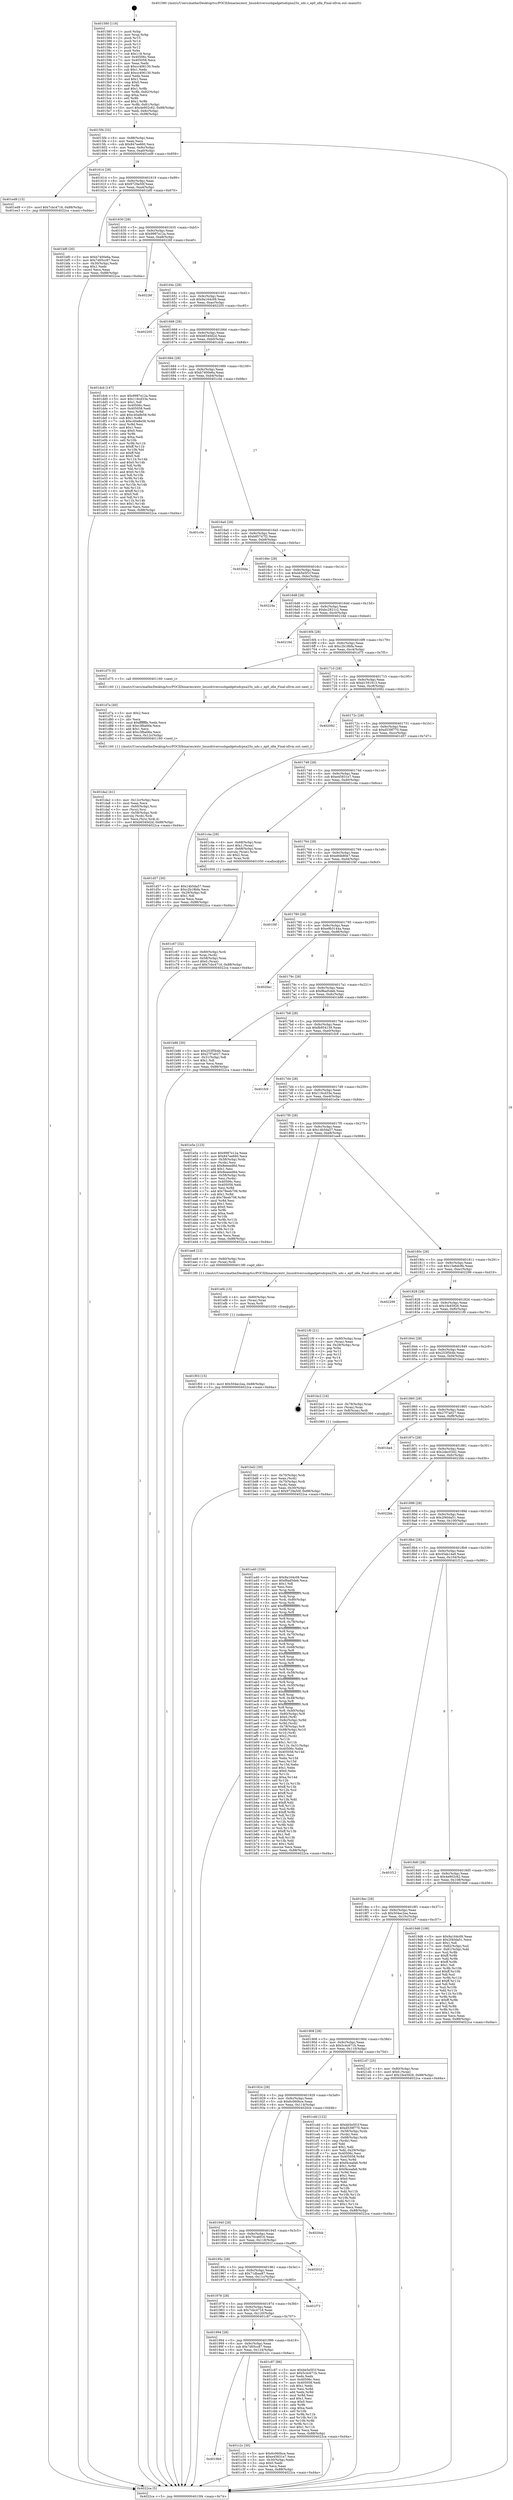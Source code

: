 digraph "0x401580" {
  label = "0x401580 (/mnt/c/Users/mathe/Desktop/tcc/POCII/binaries/extr_linuxdriversusbgadgetudcpxa25x_udc.c_ep0_idle_Final-ollvm.out::main(0))"
  labelloc = "t"
  node[shape=record]

  Entry [label="",width=0.3,height=0.3,shape=circle,fillcolor=black,style=filled]
  "0x4015f4" [label="{
     0x4015f4 [32]\l
     | [instrs]\l
     &nbsp;&nbsp;0x4015f4 \<+6\>: mov -0x88(%rbp),%eax\l
     &nbsp;&nbsp;0x4015fa \<+2\>: mov %eax,%ecx\l
     &nbsp;&nbsp;0x4015fc \<+6\>: sub $0x847ee660,%ecx\l
     &nbsp;&nbsp;0x401602 \<+6\>: mov %eax,-0x9c(%rbp)\l
     &nbsp;&nbsp;0x401608 \<+6\>: mov %ecx,-0xa0(%rbp)\l
     &nbsp;&nbsp;0x40160e \<+6\>: je 0000000000401ed9 \<main+0x959\>\l
  }"]
  "0x401ed9" [label="{
     0x401ed9 [15]\l
     | [instrs]\l
     &nbsp;&nbsp;0x401ed9 \<+10\>: movl $0x7cbc4716,-0x88(%rbp)\l
     &nbsp;&nbsp;0x401ee3 \<+5\>: jmp 00000000004022ca \<main+0xd4a\>\l
  }"]
  "0x401614" [label="{
     0x401614 [28]\l
     | [instrs]\l
     &nbsp;&nbsp;0x401614 \<+5\>: jmp 0000000000401619 \<main+0x99\>\l
     &nbsp;&nbsp;0x401619 \<+6\>: mov -0x9c(%rbp),%eax\l
     &nbsp;&nbsp;0x40161f \<+5\>: sub $0x9729a50f,%eax\l
     &nbsp;&nbsp;0x401624 \<+6\>: mov %eax,-0xa4(%rbp)\l
     &nbsp;&nbsp;0x40162a \<+6\>: je 0000000000401bf0 \<main+0x670\>\l
  }"]
  Exit [label="",width=0.3,height=0.3,shape=circle,fillcolor=black,style=filled,peripheries=2]
  "0x401bf0" [label="{
     0x401bf0 [30]\l
     | [instrs]\l
     &nbsp;&nbsp;0x401bf0 \<+5\>: mov $0xb7400e6a,%eax\l
     &nbsp;&nbsp;0x401bf5 \<+5\>: mov $0x7d05cc87,%ecx\l
     &nbsp;&nbsp;0x401bfa \<+3\>: mov -0x30(%rbp),%edx\l
     &nbsp;&nbsp;0x401bfd \<+3\>: cmp $0x1,%edx\l
     &nbsp;&nbsp;0x401c00 \<+3\>: cmovl %ecx,%eax\l
     &nbsp;&nbsp;0x401c03 \<+6\>: mov %eax,-0x88(%rbp)\l
     &nbsp;&nbsp;0x401c09 \<+5\>: jmp 00000000004022ca \<main+0xd4a\>\l
  }"]
  "0x401630" [label="{
     0x401630 [28]\l
     | [instrs]\l
     &nbsp;&nbsp;0x401630 \<+5\>: jmp 0000000000401635 \<main+0xb5\>\l
     &nbsp;&nbsp;0x401635 \<+6\>: mov -0x9c(%rbp),%eax\l
     &nbsp;&nbsp;0x40163b \<+5\>: sub $0x9987e12a,%eax\l
     &nbsp;&nbsp;0x401640 \<+6\>: mov %eax,-0xa8(%rbp)\l
     &nbsp;&nbsp;0x401646 \<+6\>: je 000000000040226f \<main+0xcef\>\l
  }"]
  "0x401f03" [label="{
     0x401f03 [15]\l
     | [instrs]\l
     &nbsp;&nbsp;0x401f03 \<+10\>: movl $0x504ec2ea,-0x88(%rbp)\l
     &nbsp;&nbsp;0x401f0d \<+5\>: jmp 00000000004022ca \<main+0xd4a\>\l
  }"]
  "0x40226f" [label="{
     0x40226f\l
  }", style=dashed]
  "0x40164c" [label="{
     0x40164c [28]\l
     | [instrs]\l
     &nbsp;&nbsp;0x40164c \<+5\>: jmp 0000000000401651 \<main+0xd1\>\l
     &nbsp;&nbsp;0x401651 \<+6\>: mov -0x9c(%rbp),%eax\l
     &nbsp;&nbsp;0x401657 \<+5\>: sub $0x9a164c09,%eax\l
     &nbsp;&nbsp;0x40165c \<+6\>: mov %eax,-0xac(%rbp)\l
     &nbsp;&nbsp;0x401662 \<+6\>: je 0000000000402205 \<main+0xc85\>\l
  }"]
  "0x401ef4" [label="{
     0x401ef4 [15]\l
     | [instrs]\l
     &nbsp;&nbsp;0x401ef4 \<+4\>: mov -0x60(%rbp),%rax\l
     &nbsp;&nbsp;0x401ef8 \<+3\>: mov (%rax),%rax\l
     &nbsp;&nbsp;0x401efb \<+3\>: mov %rax,%rdi\l
     &nbsp;&nbsp;0x401efe \<+5\>: call 0000000000401030 \<free@plt\>\l
     | [calls]\l
     &nbsp;&nbsp;0x401030 \{1\} (unknown)\l
  }"]
  "0x402205" [label="{
     0x402205\l
  }", style=dashed]
  "0x401668" [label="{
     0x401668 [28]\l
     | [instrs]\l
     &nbsp;&nbsp;0x401668 \<+5\>: jmp 000000000040166d \<main+0xed\>\l
     &nbsp;&nbsp;0x40166d \<+6\>: mov -0x9c(%rbp),%eax\l
     &nbsp;&nbsp;0x401673 \<+5\>: sub $0xb6540d2d,%eax\l
     &nbsp;&nbsp;0x401678 \<+6\>: mov %eax,-0xb0(%rbp)\l
     &nbsp;&nbsp;0x40167e \<+6\>: je 0000000000401dcb \<main+0x84b\>\l
  }"]
  "0x401da2" [label="{
     0x401da2 [41]\l
     | [instrs]\l
     &nbsp;&nbsp;0x401da2 \<+6\>: mov -0x12c(%rbp),%ecx\l
     &nbsp;&nbsp;0x401da8 \<+3\>: imul %eax,%ecx\l
     &nbsp;&nbsp;0x401dab \<+4\>: mov -0x60(%rbp),%rsi\l
     &nbsp;&nbsp;0x401daf \<+3\>: mov (%rsi),%rsi\l
     &nbsp;&nbsp;0x401db2 \<+4\>: mov -0x58(%rbp),%rdi\l
     &nbsp;&nbsp;0x401db6 \<+3\>: movslq (%rdi),%rdi\l
     &nbsp;&nbsp;0x401db9 \<+3\>: mov %ecx,(%rsi,%rdi,4)\l
     &nbsp;&nbsp;0x401dbc \<+10\>: movl $0xb6540d2d,-0x88(%rbp)\l
     &nbsp;&nbsp;0x401dc6 \<+5\>: jmp 00000000004022ca \<main+0xd4a\>\l
  }"]
  "0x401dcb" [label="{
     0x401dcb [147]\l
     | [instrs]\l
     &nbsp;&nbsp;0x401dcb \<+5\>: mov $0x9987e12a,%eax\l
     &nbsp;&nbsp;0x401dd0 \<+5\>: mov $0x116cd33e,%ecx\l
     &nbsp;&nbsp;0x401dd5 \<+2\>: mov $0x1,%dl\l
     &nbsp;&nbsp;0x401dd7 \<+7\>: mov 0x40506c,%esi\l
     &nbsp;&nbsp;0x401dde \<+7\>: mov 0x405058,%edi\l
     &nbsp;&nbsp;0x401de5 \<+3\>: mov %esi,%r8d\l
     &nbsp;&nbsp;0x401de8 \<+7\>: add $0xc40a8e58,%r8d\l
     &nbsp;&nbsp;0x401def \<+4\>: sub $0x1,%r8d\l
     &nbsp;&nbsp;0x401df3 \<+7\>: sub $0xc40a8e58,%r8d\l
     &nbsp;&nbsp;0x401dfa \<+4\>: imul %r8d,%esi\l
     &nbsp;&nbsp;0x401dfe \<+3\>: and $0x1,%esi\l
     &nbsp;&nbsp;0x401e01 \<+3\>: cmp $0x0,%esi\l
     &nbsp;&nbsp;0x401e04 \<+4\>: sete %r9b\l
     &nbsp;&nbsp;0x401e08 \<+3\>: cmp $0xa,%edi\l
     &nbsp;&nbsp;0x401e0b \<+4\>: setl %r10b\l
     &nbsp;&nbsp;0x401e0f \<+3\>: mov %r9b,%r11b\l
     &nbsp;&nbsp;0x401e12 \<+4\>: xor $0xff,%r11b\l
     &nbsp;&nbsp;0x401e16 \<+3\>: mov %r10b,%bl\l
     &nbsp;&nbsp;0x401e19 \<+3\>: xor $0xff,%bl\l
     &nbsp;&nbsp;0x401e1c \<+3\>: xor $0x0,%dl\l
     &nbsp;&nbsp;0x401e1f \<+3\>: mov %r11b,%r14b\l
     &nbsp;&nbsp;0x401e22 \<+4\>: and $0x0,%r14b\l
     &nbsp;&nbsp;0x401e26 \<+3\>: and %dl,%r9b\l
     &nbsp;&nbsp;0x401e29 \<+3\>: mov %bl,%r15b\l
     &nbsp;&nbsp;0x401e2c \<+4\>: and $0x0,%r15b\l
     &nbsp;&nbsp;0x401e30 \<+3\>: and %dl,%r10b\l
     &nbsp;&nbsp;0x401e33 \<+3\>: or %r9b,%r14b\l
     &nbsp;&nbsp;0x401e36 \<+3\>: or %r10b,%r15b\l
     &nbsp;&nbsp;0x401e39 \<+3\>: xor %r15b,%r14b\l
     &nbsp;&nbsp;0x401e3c \<+3\>: or %bl,%r11b\l
     &nbsp;&nbsp;0x401e3f \<+4\>: xor $0xff,%r11b\l
     &nbsp;&nbsp;0x401e43 \<+3\>: or $0x0,%dl\l
     &nbsp;&nbsp;0x401e46 \<+3\>: and %dl,%r11b\l
     &nbsp;&nbsp;0x401e49 \<+3\>: or %r11b,%r14b\l
     &nbsp;&nbsp;0x401e4c \<+4\>: test $0x1,%r14b\l
     &nbsp;&nbsp;0x401e50 \<+3\>: cmovne %ecx,%eax\l
     &nbsp;&nbsp;0x401e53 \<+6\>: mov %eax,-0x88(%rbp)\l
     &nbsp;&nbsp;0x401e59 \<+5\>: jmp 00000000004022ca \<main+0xd4a\>\l
  }"]
  "0x401684" [label="{
     0x401684 [28]\l
     | [instrs]\l
     &nbsp;&nbsp;0x401684 \<+5\>: jmp 0000000000401689 \<main+0x109\>\l
     &nbsp;&nbsp;0x401689 \<+6\>: mov -0x9c(%rbp),%eax\l
     &nbsp;&nbsp;0x40168f \<+5\>: sub $0xb7400e6a,%eax\l
     &nbsp;&nbsp;0x401694 \<+6\>: mov %eax,-0xb4(%rbp)\l
     &nbsp;&nbsp;0x40169a \<+6\>: je 0000000000401c0e \<main+0x68e\>\l
  }"]
  "0x401d7a" [label="{
     0x401d7a [40]\l
     | [instrs]\l
     &nbsp;&nbsp;0x401d7a \<+5\>: mov $0x2,%ecx\l
     &nbsp;&nbsp;0x401d7f \<+1\>: cltd\l
     &nbsp;&nbsp;0x401d80 \<+2\>: idiv %ecx\l
     &nbsp;&nbsp;0x401d82 \<+6\>: imul $0xfffffffe,%edx,%ecx\l
     &nbsp;&nbsp;0x401d88 \<+6\>: sub $0xc3fba06a,%ecx\l
     &nbsp;&nbsp;0x401d8e \<+3\>: add $0x1,%ecx\l
     &nbsp;&nbsp;0x401d91 \<+6\>: add $0xc3fba06a,%ecx\l
     &nbsp;&nbsp;0x401d97 \<+6\>: mov %ecx,-0x12c(%rbp)\l
     &nbsp;&nbsp;0x401d9d \<+5\>: call 0000000000401160 \<next_i\>\l
     | [calls]\l
     &nbsp;&nbsp;0x401160 \{1\} (/mnt/c/Users/mathe/Desktop/tcc/POCII/binaries/extr_linuxdriversusbgadgetudcpxa25x_udc.c_ep0_idle_Final-ollvm.out::next_i)\l
  }"]
  "0x401c0e" [label="{
     0x401c0e\l
  }", style=dashed]
  "0x4016a0" [label="{
     0x4016a0 [28]\l
     | [instrs]\l
     &nbsp;&nbsp;0x4016a0 \<+5\>: jmp 00000000004016a5 \<main+0x125\>\l
     &nbsp;&nbsp;0x4016a5 \<+6\>: mov -0x9c(%rbp),%eax\l
     &nbsp;&nbsp;0x4016ab \<+5\>: sub $0xb85747f2,%eax\l
     &nbsp;&nbsp;0x4016b0 \<+6\>: mov %eax,-0xb8(%rbp)\l
     &nbsp;&nbsp;0x4016b6 \<+6\>: je 00000000004020da \<main+0xb5a\>\l
  }"]
  "0x401c67" [label="{
     0x401c67 [32]\l
     | [instrs]\l
     &nbsp;&nbsp;0x401c67 \<+4\>: mov -0x60(%rbp),%rdi\l
     &nbsp;&nbsp;0x401c6b \<+3\>: mov %rax,(%rdi)\l
     &nbsp;&nbsp;0x401c6e \<+4\>: mov -0x58(%rbp),%rax\l
     &nbsp;&nbsp;0x401c72 \<+6\>: movl $0x0,(%rax)\l
     &nbsp;&nbsp;0x401c78 \<+10\>: movl $0x7cbc4716,-0x88(%rbp)\l
     &nbsp;&nbsp;0x401c82 \<+5\>: jmp 00000000004022ca \<main+0xd4a\>\l
  }"]
  "0x4020da" [label="{
     0x4020da\l
  }", style=dashed]
  "0x4016bc" [label="{
     0x4016bc [28]\l
     | [instrs]\l
     &nbsp;&nbsp;0x4016bc \<+5\>: jmp 00000000004016c1 \<main+0x141\>\l
     &nbsp;&nbsp;0x4016c1 \<+6\>: mov -0x9c(%rbp),%eax\l
     &nbsp;&nbsp;0x4016c7 \<+5\>: sub $0xbb5e5f1f,%eax\l
     &nbsp;&nbsp;0x4016cc \<+6\>: mov %eax,-0xbc(%rbp)\l
     &nbsp;&nbsp;0x4016d2 \<+6\>: je 000000000040224a \<main+0xcca\>\l
  }"]
  "0x4019b0" [label="{
     0x4019b0\l
  }", style=dashed]
  "0x40224a" [label="{
     0x40224a\l
  }", style=dashed]
  "0x4016d8" [label="{
     0x4016d8 [28]\l
     | [instrs]\l
     &nbsp;&nbsp;0x4016d8 \<+5\>: jmp 00000000004016dd \<main+0x15d\>\l
     &nbsp;&nbsp;0x4016dd \<+6\>: mov -0x9c(%rbp),%eax\l
     &nbsp;&nbsp;0x4016e3 \<+5\>: sub $0xbc2821c2,%eax\l
     &nbsp;&nbsp;0x4016e8 \<+6\>: mov %eax,-0xc0(%rbp)\l
     &nbsp;&nbsp;0x4016ee \<+6\>: je 000000000040216d \<main+0xbed\>\l
  }"]
  "0x401c2c" [label="{
     0x401c2c [30]\l
     | [instrs]\l
     &nbsp;&nbsp;0x401c2c \<+5\>: mov $0x6c060bce,%eax\l
     &nbsp;&nbsp;0x401c31 \<+5\>: mov $0xe45831e7,%ecx\l
     &nbsp;&nbsp;0x401c36 \<+3\>: mov -0x30(%rbp),%edx\l
     &nbsp;&nbsp;0x401c39 \<+3\>: cmp $0x0,%edx\l
     &nbsp;&nbsp;0x401c3c \<+3\>: cmove %ecx,%eax\l
     &nbsp;&nbsp;0x401c3f \<+6\>: mov %eax,-0x88(%rbp)\l
     &nbsp;&nbsp;0x401c45 \<+5\>: jmp 00000000004022ca \<main+0xd4a\>\l
  }"]
  "0x40216d" [label="{
     0x40216d\l
  }", style=dashed]
  "0x4016f4" [label="{
     0x4016f4 [28]\l
     | [instrs]\l
     &nbsp;&nbsp;0x4016f4 \<+5\>: jmp 00000000004016f9 \<main+0x179\>\l
     &nbsp;&nbsp;0x4016f9 \<+6\>: mov -0x9c(%rbp),%eax\l
     &nbsp;&nbsp;0x4016ff \<+5\>: sub $0xc2b18bfa,%eax\l
     &nbsp;&nbsp;0x401704 \<+6\>: mov %eax,-0xc4(%rbp)\l
     &nbsp;&nbsp;0x40170a \<+6\>: je 0000000000401d75 \<main+0x7f5\>\l
  }"]
  "0x401994" [label="{
     0x401994 [28]\l
     | [instrs]\l
     &nbsp;&nbsp;0x401994 \<+5\>: jmp 0000000000401999 \<main+0x419\>\l
     &nbsp;&nbsp;0x401999 \<+6\>: mov -0x9c(%rbp),%eax\l
     &nbsp;&nbsp;0x40199f \<+5\>: sub $0x7d05cc87,%eax\l
     &nbsp;&nbsp;0x4019a4 \<+6\>: mov %eax,-0x124(%rbp)\l
     &nbsp;&nbsp;0x4019aa \<+6\>: je 0000000000401c2c \<main+0x6ac\>\l
  }"]
  "0x401d75" [label="{
     0x401d75 [5]\l
     | [instrs]\l
     &nbsp;&nbsp;0x401d75 \<+5\>: call 0000000000401160 \<next_i\>\l
     | [calls]\l
     &nbsp;&nbsp;0x401160 \{1\} (/mnt/c/Users/mathe/Desktop/tcc/POCII/binaries/extr_linuxdriversusbgadgetudcpxa25x_udc.c_ep0_idle_Final-ollvm.out::next_i)\l
  }"]
  "0x401710" [label="{
     0x401710 [28]\l
     | [instrs]\l
     &nbsp;&nbsp;0x401710 \<+5\>: jmp 0000000000401715 \<main+0x195\>\l
     &nbsp;&nbsp;0x401715 \<+6\>: mov -0x9c(%rbp),%eax\l
     &nbsp;&nbsp;0x40171b \<+5\>: sub $0xd1591913,%eax\l
     &nbsp;&nbsp;0x401720 \<+6\>: mov %eax,-0xc8(%rbp)\l
     &nbsp;&nbsp;0x401726 \<+6\>: je 0000000000402092 \<main+0xb12\>\l
  }"]
  "0x401c87" [label="{
     0x401c87 [86]\l
     | [instrs]\l
     &nbsp;&nbsp;0x401c87 \<+5\>: mov $0xbb5e5f1f,%eax\l
     &nbsp;&nbsp;0x401c8c \<+5\>: mov $0x5c4c671b,%ecx\l
     &nbsp;&nbsp;0x401c91 \<+2\>: xor %edx,%edx\l
     &nbsp;&nbsp;0x401c93 \<+7\>: mov 0x40506c,%esi\l
     &nbsp;&nbsp;0x401c9a \<+7\>: mov 0x405058,%edi\l
     &nbsp;&nbsp;0x401ca1 \<+3\>: sub $0x1,%edx\l
     &nbsp;&nbsp;0x401ca4 \<+3\>: mov %esi,%r8d\l
     &nbsp;&nbsp;0x401ca7 \<+3\>: add %edx,%r8d\l
     &nbsp;&nbsp;0x401caa \<+4\>: imul %r8d,%esi\l
     &nbsp;&nbsp;0x401cae \<+3\>: and $0x1,%esi\l
     &nbsp;&nbsp;0x401cb1 \<+3\>: cmp $0x0,%esi\l
     &nbsp;&nbsp;0x401cb4 \<+4\>: sete %r9b\l
     &nbsp;&nbsp;0x401cb8 \<+3\>: cmp $0xa,%edi\l
     &nbsp;&nbsp;0x401cbb \<+4\>: setl %r10b\l
     &nbsp;&nbsp;0x401cbf \<+3\>: mov %r9b,%r11b\l
     &nbsp;&nbsp;0x401cc2 \<+3\>: and %r10b,%r11b\l
     &nbsp;&nbsp;0x401cc5 \<+3\>: xor %r10b,%r9b\l
     &nbsp;&nbsp;0x401cc8 \<+3\>: or %r9b,%r11b\l
     &nbsp;&nbsp;0x401ccb \<+4\>: test $0x1,%r11b\l
     &nbsp;&nbsp;0x401ccf \<+3\>: cmovne %ecx,%eax\l
     &nbsp;&nbsp;0x401cd2 \<+6\>: mov %eax,-0x88(%rbp)\l
     &nbsp;&nbsp;0x401cd8 \<+5\>: jmp 00000000004022ca \<main+0xd4a\>\l
  }"]
  "0x402092" [label="{
     0x402092\l
  }", style=dashed]
  "0x40172c" [label="{
     0x40172c [28]\l
     | [instrs]\l
     &nbsp;&nbsp;0x40172c \<+5\>: jmp 0000000000401731 \<main+0x1b1\>\l
     &nbsp;&nbsp;0x401731 \<+6\>: mov -0x9c(%rbp),%eax\l
     &nbsp;&nbsp;0x401737 \<+5\>: sub $0xd539f770,%eax\l
     &nbsp;&nbsp;0x40173c \<+6\>: mov %eax,-0xcc(%rbp)\l
     &nbsp;&nbsp;0x401742 \<+6\>: je 0000000000401d57 \<main+0x7d7\>\l
  }"]
  "0x401978" [label="{
     0x401978 [28]\l
     | [instrs]\l
     &nbsp;&nbsp;0x401978 \<+5\>: jmp 000000000040197d \<main+0x3fd\>\l
     &nbsp;&nbsp;0x40197d \<+6\>: mov -0x9c(%rbp),%eax\l
     &nbsp;&nbsp;0x401983 \<+5\>: sub $0x7cbc4716,%eax\l
     &nbsp;&nbsp;0x401988 \<+6\>: mov %eax,-0x120(%rbp)\l
     &nbsp;&nbsp;0x40198e \<+6\>: je 0000000000401c87 \<main+0x707\>\l
  }"]
  "0x401d57" [label="{
     0x401d57 [30]\l
     | [instrs]\l
     &nbsp;&nbsp;0x401d57 \<+5\>: mov $0x14b5da57,%eax\l
     &nbsp;&nbsp;0x401d5c \<+5\>: mov $0xc2b18bfa,%ecx\l
     &nbsp;&nbsp;0x401d61 \<+3\>: mov -0x29(%rbp),%dl\l
     &nbsp;&nbsp;0x401d64 \<+3\>: test $0x1,%dl\l
     &nbsp;&nbsp;0x401d67 \<+3\>: cmovne %ecx,%eax\l
     &nbsp;&nbsp;0x401d6a \<+6\>: mov %eax,-0x88(%rbp)\l
     &nbsp;&nbsp;0x401d70 \<+5\>: jmp 00000000004022ca \<main+0xd4a\>\l
  }"]
  "0x401748" [label="{
     0x401748 [28]\l
     | [instrs]\l
     &nbsp;&nbsp;0x401748 \<+5\>: jmp 000000000040174d \<main+0x1cd\>\l
     &nbsp;&nbsp;0x40174d \<+6\>: mov -0x9c(%rbp),%eax\l
     &nbsp;&nbsp;0x401753 \<+5\>: sub $0xe45831e7,%eax\l
     &nbsp;&nbsp;0x401758 \<+6\>: mov %eax,-0xd0(%rbp)\l
     &nbsp;&nbsp;0x40175e \<+6\>: je 0000000000401c4a \<main+0x6ca\>\l
  }"]
  "0x401f73" [label="{
     0x401f73\l
  }", style=dashed]
  "0x401c4a" [label="{
     0x401c4a [29]\l
     | [instrs]\l
     &nbsp;&nbsp;0x401c4a \<+4\>: mov -0x68(%rbp),%rax\l
     &nbsp;&nbsp;0x401c4e \<+6\>: movl $0x1,(%rax)\l
     &nbsp;&nbsp;0x401c54 \<+4\>: mov -0x68(%rbp),%rax\l
     &nbsp;&nbsp;0x401c58 \<+3\>: movslq (%rax),%rax\l
     &nbsp;&nbsp;0x401c5b \<+4\>: shl $0x2,%rax\l
     &nbsp;&nbsp;0x401c5f \<+3\>: mov %rax,%rdi\l
     &nbsp;&nbsp;0x401c62 \<+5\>: call 0000000000401050 \<malloc@plt\>\l
     | [calls]\l
     &nbsp;&nbsp;0x401050 \{1\} (unknown)\l
  }"]
  "0x401764" [label="{
     0x401764 [28]\l
     | [instrs]\l
     &nbsp;&nbsp;0x401764 \<+5\>: jmp 0000000000401769 \<main+0x1e9\>\l
     &nbsp;&nbsp;0x401769 \<+6\>: mov -0x9c(%rbp),%eax\l
     &nbsp;&nbsp;0x40176f \<+5\>: sub $0xe84b80e7,%eax\l
     &nbsp;&nbsp;0x401774 \<+6\>: mov %eax,-0xd4(%rbp)\l
     &nbsp;&nbsp;0x40177a \<+6\>: je 0000000000401f4f \<main+0x9cf\>\l
  }"]
  "0x40195c" [label="{
     0x40195c [28]\l
     | [instrs]\l
     &nbsp;&nbsp;0x40195c \<+5\>: jmp 0000000000401961 \<main+0x3e1\>\l
     &nbsp;&nbsp;0x401961 \<+6\>: mov -0x9c(%rbp),%eax\l
     &nbsp;&nbsp;0x401967 \<+5\>: sub $0x71dbaa87,%eax\l
     &nbsp;&nbsp;0x40196c \<+6\>: mov %eax,-0x11c(%rbp)\l
     &nbsp;&nbsp;0x401972 \<+6\>: je 0000000000401f73 \<main+0x9f3\>\l
  }"]
  "0x401f4f" [label="{
     0x401f4f\l
  }", style=dashed]
  "0x401780" [label="{
     0x401780 [28]\l
     | [instrs]\l
     &nbsp;&nbsp;0x401780 \<+5\>: jmp 0000000000401785 \<main+0x205\>\l
     &nbsp;&nbsp;0x401785 \<+6\>: mov -0x9c(%rbp),%eax\l
     &nbsp;&nbsp;0x40178b \<+5\>: sub $0xe9b3144a,%eax\l
     &nbsp;&nbsp;0x401790 \<+6\>: mov %eax,-0xd8(%rbp)\l
     &nbsp;&nbsp;0x401796 \<+6\>: je 00000000004020a1 \<main+0xb21\>\l
  }"]
  "0x40201f" [label="{
     0x40201f\l
  }", style=dashed]
  "0x4020a1" [label="{
     0x4020a1\l
  }", style=dashed]
  "0x40179c" [label="{
     0x40179c [28]\l
     | [instrs]\l
     &nbsp;&nbsp;0x40179c \<+5\>: jmp 00000000004017a1 \<main+0x221\>\l
     &nbsp;&nbsp;0x4017a1 \<+6\>: mov -0x9c(%rbp),%eax\l
     &nbsp;&nbsp;0x4017a7 \<+5\>: sub $0xf8ad5deb,%eax\l
     &nbsp;&nbsp;0x4017ac \<+6\>: mov %eax,-0xdc(%rbp)\l
     &nbsp;&nbsp;0x4017b2 \<+6\>: je 0000000000401b86 \<main+0x606\>\l
  }"]
  "0x401940" [label="{
     0x401940 [28]\l
     | [instrs]\l
     &nbsp;&nbsp;0x401940 \<+5\>: jmp 0000000000401945 \<main+0x3c5\>\l
     &nbsp;&nbsp;0x401945 \<+6\>: mov -0x9c(%rbp),%eax\l
     &nbsp;&nbsp;0x40194b \<+5\>: sub $0x70ca6f16,%eax\l
     &nbsp;&nbsp;0x401950 \<+6\>: mov %eax,-0x118(%rbp)\l
     &nbsp;&nbsp;0x401956 \<+6\>: je 000000000040201f \<main+0xa9f\>\l
  }"]
  "0x401b86" [label="{
     0x401b86 [30]\l
     | [instrs]\l
     &nbsp;&nbsp;0x401b86 \<+5\>: mov $0x253f5b4b,%eax\l
     &nbsp;&nbsp;0x401b8b \<+5\>: mov $0x27f7a027,%ecx\l
     &nbsp;&nbsp;0x401b90 \<+3\>: mov -0x31(%rbp),%dl\l
     &nbsp;&nbsp;0x401b93 \<+3\>: test $0x1,%dl\l
     &nbsp;&nbsp;0x401b96 \<+3\>: cmovne %ecx,%eax\l
     &nbsp;&nbsp;0x401b99 \<+6\>: mov %eax,-0x88(%rbp)\l
     &nbsp;&nbsp;0x401b9f \<+5\>: jmp 00000000004022ca \<main+0xd4a\>\l
  }"]
  "0x4017b8" [label="{
     0x4017b8 [28]\l
     | [instrs]\l
     &nbsp;&nbsp;0x4017b8 \<+5\>: jmp 00000000004017bd \<main+0x23d\>\l
     &nbsp;&nbsp;0x4017bd \<+6\>: mov -0x9c(%rbp),%eax\l
     &nbsp;&nbsp;0x4017c3 \<+5\>: sub $0xfb954139,%eax\l
     &nbsp;&nbsp;0x4017c8 \<+6\>: mov %eax,-0xe0(%rbp)\l
     &nbsp;&nbsp;0x4017ce \<+6\>: je 0000000000401fc9 \<main+0xa49\>\l
  }"]
  "0x4020cb" [label="{
     0x4020cb\l
  }", style=dashed]
  "0x401fc9" [label="{
     0x401fc9\l
  }", style=dashed]
  "0x4017d4" [label="{
     0x4017d4 [28]\l
     | [instrs]\l
     &nbsp;&nbsp;0x4017d4 \<+5\>: jmp 00000000004017d9 \<main+0x259\>\l
     &nbsp;&nbsp;0x4017d9 \<+6\>: mov -0x9c(%rbp),%eax\l
     &nbsp;&nbsp;0x4017df \<+5\>: sub $0x116cd33e,%eax\l
     &nbsp;&nbsp;0x4017e4 \<+6\>: mov %eax,-0xe4(%rbp)\l
     &nbsp;&nbsp;0x4017ea \<+6\>: je 0000000000401e5e \<main+0x8de\>\l
  }"]
  "0x401924" [label="{
     0x401924 [28]\l
     | [instrs]\l
     &nbsp;&nbsp;0x401924 \<+5\>: jmp 0000000000401929 \<main+0x3a9\>\l
     &nbsp;&nbsp;0x401929 \<+6\>: mov -0x9c(%rbp),%eax\l
     &nbsp;&nbsp;0x40192f \<+5\>: sub $0x6c060bce,%eax\l
     &nbsp;&nbsp;0x401934 \<+6\>: mov %eax,-0x114(%rbp)\l
     &nbsp;&nbsp;0x40193a \<+6\>: je 00000000004020cb \<main+0xb4b\>\l
  }"]
  "0x401e5e" [label="{
     0x401e5e [123]\l
     | [instrs]\l
     &nbsp;&nbsp;0x401e5e \<+5\>: mov $0x9987e12a,%eax\l
     &nbsp;&nbsp;0x401e63 \<+5\>: mov $0x847ee660,%ecx\l
     &nbsp;&nbsp;0x401e68 \<+4\>: mov -0x58(%rbp),%rdx\l
     &nbsp;&nbsp;0x401e6c \<+2\>: mov (%rdx),%esi\l
     &nbsp;&nbsp;0x401e6e \<+6\>: sub $0x8eeeed6d,%esi\l
     &nbsp;&nbsp;0x401e74 \<+3\>: add $0x1,%esi\l
     &nbsp;&nbsp;0x401e77 \<+6\>: add $0x8eeeed6d,%esi\l
     &nbsp;&nbsp;0x401e7d \<+4\>: mov -0x58(%rbp),%rdx\l
     &nbsp;&nbsp;0x401e81 \<+2\>: mov %esi,(%rdx)\l
     &nbsp;&nbsp;0x401e83 \<+7\>: mov 0x40506c,%esi\l
     &nbsp;&nbsp;0x401e8a \<+7\>: mov 0x405058,%edi\l
     &nbsp;&nbsp;0x401e91 \<+3\>: mov %esi,%r8d\l
     &nbsp;&nbsp;0x401e94 \<+7\>: add $0x78eeb706,%r8d\l
     &nbsp;&nbsp;0x401e9b \<+4\>: sub $0x1,%r8d\l
     &nbsp;&nbsp;0x401e9f \<+7\>: sub $0x78eeb706,%r8d\l
     &nbsp;&nbsp;0x401ea6 \<+4\>: imul %r8d,%esi\l
     &nbsp;&nbsp;0x401eaa \<+3\>: and $0x1,%esi\l
     &nbsp;&nbsp;0x401ead \<+3\>: cmp $0x0,%esi\l
     &nbsp;&nbsp;0x401eb0 \<+4\>: sete %r9b\l
     &nbsp;&nbsp;0x401eb4 \<+3\>: cmp $0xa,%edi\l
     &nbsp;&nbsp;0x401eb7 \<+4\>: setl %r10b\l
     &nbsp;&nbsp;0x401ebb \<+3\>: mov %r9b,%r11b\l
     &nbsp;&nbsp;0x401ebe \<+3\>: and %r10b,%r11b\l
     &nbsp;&nbsp;0x401ec1 \<+3\>: xor %r10b,%r9b\l
     &nbsp;&nbsp;0x401ec4 \<+3\>: or %r9b,%r11b\l
     &nbsp;&nbsp;0x401ec7 \<+4\>: test $0x1,%r11b\l
     &nbsp;&nbsp;0x401ecb \<+3\>: cmovne %ecx,%eax\l
     &nbsp;&nbsp;0x401ece \<+6\>: mov %eax,-0x88(%rbp)\l
     &nbsp;&nbsp;0x401ed4 \<+5\>: jmp 00000000004022ca \<main+0xd4a\>\l
  }"]
  "0x4017f0" [label="{
     0x4017f0 [28]\l
     | [instrs]\l
     &nbsp;&nbsp;0x4017f0 \<+5\>: jmp 00000000004017f5 \<main+0x275\>\l
     &nbsp;&nbsp;0x4017f5 \<+6\>: mov -0x9c(%rbp),%eax\l
     &nbsp;&nbsp;0x4017fb \<+5\>: sub $0x14b5da57,%eax\l
     &nbsp;&nbsp;0x401800 \<+6\>: mov %eax,-0xe8(%rbp)\l
     &nbsp;&nbsp;0x401806 \<+6\>: je 0000000000401ee8 \<main+0x968\>\l
  }"]
  "0x401cdd" [label="{
     0x401cdd [122]\l
     | [instrs]\l
     &nbsp;&nbsp;0x401cdd \<+5\>: mov $0xbb5e5f1f,%eax\l
     &nbsp;&nbsp;0x401ce2 \<+5\>: mov $0xd539f770,%ecx\l
     &nbsp;&nbsp;0x401ce7 \<+4\>: mov -0x58(%rbp),%rdx\l
     &nbsp;&nbsp;0x401ceb \<+2\>: mov (%rdx),%esi\l
     &nbsp;&nbsp;0x401ced \<+4\>: mov -0x68(%rbp),%rdx\l
     &nbsp;&nbsp;0x401cf1 \<+2\>: cmp (%rdx),%esi\l
     &nbsp;&nbsp;0x401cf3 \<+4\>: setl %dil\l
     &nbsp;&nbsp;0x401cf7 \<+4\>: and $0x1,%dil\l
     &nbsp;&nbsp;0x401cfb \<+4\>: mov %dil,-0x29(%rbp)\l
     &nbsp;&nbsp;0x401cff \<+7\>: mov 0x40506c,%esi\l
     &nbsp;&nbsp;0x401d06 \<+8\>: mov 0x405058,%r8d\l
     &nbsp;&nbsp;0x401d0e \<+3\>: mov %esi,%r9d\l
     &nbsp;&nbsp;0x401d11 \<+7\>: add $0xf4ceafa6,%r9d\l
     &nbsp;&nbsp;0x401d18 \<+4\>: sub $0x1,%r9d\l
     &nbsp;&nbsp;0x401d1c \<+7\>: sub $0xf4ceafa6,%r9d\l
     &nbsp;&nbsp;0x401d23 \<+4\>: imul %r9d,%esi\l
     &nbsp;&nbsp;0x401d27 \<+3\>: and $0x1,%esi\l
     &nbsp;&nbsp;0x401d2a \<+3\>: cmp $0x0,%esi\l
     &nbsp;&nbsp;0x401d2d \<+4\>: sete %dil\l
     &nbsp;&nbsp;0x401d31 \<+4\>: cmp $0xa,%r8d\l
     &nbsp;&nbsp;0x401d35 \<+4\>: setl %r10b\l
     &nbsp;&nbsp;0x401d39 \<+3\>: mov %dil,%r11b\l
     &nbsp;&nbsp;0x401d3c \<+3\>: and %r10b,%r11b\l
     &nbsp;&nbsp;0x401d3f \<+3\>: xor %r10b,%dil\l
     &nbsp;&nbsp;0x401d42 \<+3\>: or %dil,%r11b\l
     &nbsp;&nbsp;0x401d45 \<+4\>: test $0x1,%r11b\l
     &nbsp;&nbsp;0x401d49 \<+3\>: cmovne %ecx,%eax\l
     &nbsp;&nbsp;0x401d4c \<+6\>: mov %eax,-0x88(%rbp)\l
     &nbsp;&nbsp;0x401d52 \<+5\>: jmp 00000000004022ca \<main+0xd4a\>\l
  }"]
  "0x401ee8" [label="{
     0x401ee8 [12]\l
     | [instrs]\l
     &nbsp;&nbsp;0x401ee8 \<+4\>: mov -0x60(%rbp),%rax\l
     &nbsp;&nbsp;0x401eec \<+3\>: mov (%rax),%rdi\l
     &nbsp;&nbsp;0x401eef \<+5\>: call 00000000004013f0 \<ep0_idle\>\l
     | [calls]\l
     &nbsp;&nbsp;0x4013f0 \{1\} (/mnt/c/Users/mathe/Desktop/tcc/POCII/binaries/extr_linuxdriversusbgadgetudcpxa25x_udc.c_ep0_idle_Final-ollvm.out::ep0_idle)\l
  }"]
  "0x40180c" [label="{
     0x40180c [28]\l
     | [instrs]\l
     &nbsp;&nbsp;0x40180c \<+5\>: jmp 0000000000401811 \<main+0x291\>\l
     &nbsp;&nbsp;0x401811 \<+6\>: mov -0x9c(%rbp),%eax\l
     &nbsp;&nbsp;0x401817 \<+5\>: sub $0x15e6dc8b,%eax\l
     &nbsp;&nbsp;0x40181c \<+6\>: mov %eax,-0xec(%rbp)\l
     &nbsp;&nbsp;0x401822 \<+6\>: je 0000000000402299 \<main+0xd19\>\l
  }"]
  "0x401908" [label="{
     0x401908 [28]\l
     | [instrs]\l
     &nbsp;&nbsp;0x401908 \<+5\>: jmp 000000000040190d \<main+0x38d\>\l
     &nbsp;&nbsp;0x40190d \<+6\>: mov -0x9c(%rbp),%eax\l
     &nbsp;&nbsp;0x401913 \<+5\>: sub $0x5c4c671b,%eax\l
     &nbsp;&nbsp;0x401918 \<+6\>: mov %eax,-0x110(%rbp)\l
     &nbsp;&nbsp;0x40191e \<+6\>: je 0000000000401cdd \<main+0x75d\>\l
  }"]
  "0x402299" [label="{
     0x402299\l
  }", style=dashed]
  "0x401828" [label="{
     0x401828 [28]\l
     | [instrs]\l
     &nbsp;&nbsp;0x401828 \<+5\>: jmp 000000000040182d \<main+0x2ad\>\l
     &nbsp;&nbsp;0x40182d \<+6\>: mov -0x9c(%rbp),%eax\l
     &nbsp;&nbsp;0x401833 \<+5\>: sub $0x1fe45926,%eax\l
     &nbsp;&nbsp;0x401838 \<+6\>: mov %eax,-0xf0(%rbp)\l
     &nbsp;&nbsp;0x40183e \<+6\>: je 00000000004021f0 \<main+0xc70\>\l
  }"]
  "0x4021d7" [label="{
     0x4021d7 [25]\l
     | [instrs]\l
     &nbsp;&nbsp;0x4021d7 \<+4\>: mov -0x80(%rbp),%rax\l
     &nbsp;&nbsp;0x4021db \<+6\>: movl $0x0,(%rax)\l
     &nbsp;&nbsp;0x4021e1 \<+10\>: movl $0x1fe45926,-0x88(%rbp)\l
     &nbsp;&nbsp;0x4021eb \<+5\>: jmp 00000000004022ca \<main+0xd4a\>\l
  }"]
  "0x4021f0" [label="{
     0x4021f0 [21]\l
     | [instrs]\l
     &nbsp;&nbsp;0x4021f0 \<+4\>: mov -0x80(%rbp),%rax\l
     &nbsp;&nbsp;0x4021f4 \<+2\>: mov (%rax),%eax\l
     &nbsp;&nbsp;0x4021f6 \<+4\>: lea -0x28(%rbp),%rsp\l
     &nbsp;&nbsp;0x4021fa \<+1\>: pop %rbx\l
     &nbsp;&nbsp;0x4021fb \<+2\>: pop %r12\l
     &nbsp;&nbsp;0x4021fd \<+2\>: pop %r13\l
     &nbsp;&nbsp;0x4021ff \<+2\>: pop %r14\l
     &nbsp;&nbsp;0x402201 \<+2\>: pop %r15\l
     &nbsp;&nbsp;0x402203 \<+1\>: pop %rbp\l
     &nbsp;&nbsp;0x402204 \<+1\>: ret\l
  }"]
  "0x401844" [label="{
     0x401844 [28]\l
     | [instrs]\l
     &nbsp;&nbsp;0x401844 \<+5\>: jmp 0000000000401849 \<main+0x2c9\>\l
     &nbsp;&nbsp;0x401849 \<+6\>: mov -0x9c(%rbp),%eax\l
     &nbsp;&nbsp;0x40184f \<+5\>: sub $0x253f5b4b,%eax\l
     &nbsp;&nbsp;0x401854 \<+6\>: mov %eax,-0xf4(%rbp)\l
     &nbsp;&nbsp;0x40185a \<+6\>: je 0000000000401bc2 \<main+0x642\>\l
  }"]
  "0x401bd2" [label="{
     0x401bd2 [30]\l
     | [instrs]\l
     &nbsp;&nbsp;0x401bd2 \<+4\>: mov -0x70(%rbp),%rdi\l
     &nbsp;&nbsp;0x401bd6 \<+2\>: mov %eax,(%rdi)\l
     &nbsp;&nbsp;0x401bd8 \<+4\>: mov -0x70(%rbp),%rdi\l
     &nbsp;&nbsp;0x401bdc \<+2\>: mov (%rdi),%eax\l
     &nbsp;&nbsp;0x401bde \<+3\>: mov %eax,-0x30(%rbp)\l
     &nbsp;&nbsp;0x401be1 \<+10\>: movl $0x9729a50f,-0x88(%rbp)\l
     &nbsp;&nbsp;0x401beb \<+5\>: jmp 00000000004022ca \<main+0xd4a\>\l
  }"]
  "0x401bc2" [label="{
     0x401bc2 [16]\l
     | [instrs]\l
     &nbsp;&nbsp;0x401bc2 \<+4\>: mov -0x78(%rbp),%rax\l
     &nbsp;&nbsp;0x401bc6 \<+3\>: mov (%rax),%rax\l
     &nbsp;&nbsp;0x401bc9 \<+4\>: mov 0x8(%rax),%rdi\l
     &nbsp;&nbsp;0x401bcd \<+5\>: call 0000000000401060 \<atoi@plt\>\l
     | [calls]\l
     &nbsp;&nbsp;0x401060 \{1\} (unknown)\l
  }"]
  "0x401860" [label="{
     0x401860 [28]\l
     | [instrs]\l
     &nbsp;&nbsp;0x401860 \<+5\>: jmp 0000000000401865 \<main+0x2e5\>\l
     &nbsp;&nbsp;0x401865 \<+6\>: mov -0x9c(%rbp),%eax\l
     &nbsp;&nbsp;0x40186b \<+5\>: sub $0x27f7a027,%eax\l
     &nbsp;&nbsp;0x401870 \<+6\>: mov %eax,-0xf8(%rbp)\l
     &nbsp;&nbsp;0x401876 \<+6\>: je 0000000000401ba4 \<main+0x624\>\l
  }"]
  "0x401580" [label="{
     0x401580 [116]\l
     | [instrs]\l
     &nbsp;&nbsp;0x401580 \<+1\>: push %rbp\l
     &nbsp;&nbsp;0x401581 \<+3\>: mov %rsp,%rbp\l
     &nbsp;&nbsp;0x401584 \<+2\>: push %r15\l
     &nbsp;&nbsp;0x401586 \<+2\>: push %r14\l
     &nbsp;&nbsp;0x401588 \<+2\>: push %r13\l
     &nbsp;&nbsp;0x40158a \<+2\>: push %r12\l
     &nbsp;&nbsp;0x40158c \<+1\>: push %rbx\l
     &nbsp;&nbsp;0x40158d \<+7\>: sub $0x118,%rsp\l
     &nbsp;&nbsp;0x401594 \<+7\>: mov 0x40506c,%eax\l
     &nbsp;&nbsp;0x40159b \<+7\>: mov 0x405058,%ecx\l
     &nbsp;&nbsp;0x4015a2 \<+2\>: mov %eax,%edx\l
     &nbsp;&nbsp;0x4015a4 \<+6\>: sub $0xcc406130,%edx\l
     &nbsp;&nbsp;0x4015aa \<+3\>: sub $0x1,%edx\l
     &nbsp;&nbsp;0x4015ad \<+6\>: add $0xcc406130,%edx\l
     &nbsp;&nbsp;0x4015b3 \<+3\>: imul %edx,%eax\l
     &nbsp;&nbsp;0x4015b6 \<+3\>: and $0x1,%eax\l
     &nbsp;&nbsp;0x4015b9 \<+3\>: cmp $0x0,%eax\l
     &nbsp;&nbsp;0x4015bc \<+4\>: sete %r8b\l
     &nbsp;&nbsp;0x4015c0 \<+4\>: and $0x1,%r8b\l
     &nbsp;&nbsp;0x4015c4 \<+7\>: mov %r8b,-0x82(%rbp)\l
     &nbsp;&nbsp;0x4015cb \<+3\>: cmp $0xa,%ecx\l
     &nbsp;&nbsp;0x4015ce \<+4\>: setl %r8b\l
     &nbsp;&nbsp;0x4015d2 \<+4\>: and $0x1,%r8b\l
     &nbsp;&nbsp;0x4015d6 \<+7\>: mov %r8b,-0x81(%rbp)\l
     &nbsp;&nbsp;0x4015dd \<+10\>: movl $0x4e902c62,-0x88(%rbp)\l
     &nbsp;&nbsp;0x4015e7 \<+6\>: mov %edi,-0x8c(%rbp)\l
     &nbsp;&nbsp;0x4015ed \<+7\>: mov %rsi,-0x98(%rbp)\l
  }"]
  "0x401ba4" [label="{
     0x401ba4\l
  }", style=dashed]
  "0x40187c" [label="{
     0x40187c [28]\l
     | [instrs]\l
     &nbsp;&nbsp;0x40187c \<+5\>: jmp 0000000000401881 \<main+0x301\>\l
     &nbsp;&nbsp;0x401881 \<+6\>: mov -0x9c(%rbp),%eax\l
     &nbsp;&nbsp;0x401887 \<+5\>: sub $0x2dec03d2,%eax\l
     &nbsp;&nbsp;0x40188c \<+6\>: mov %eax,-0xfc(%rbp)\l
     &nbsp;&nbsp;0x401892 \<+6\>: je 00000000004022bb \<main+0xd3b\>\l
  }"]
  "0x4022ca" [label="{
     0x4022ca [5]\l
     | [instrs]\l
     &nbsp;&nbsp;0x4022ca \<+5\>: jmp 00000000004015f4 \<main+0x74\>\l
  }"]
  "0x4022bb" [label="{
     0x4022bb\l
  }", style=dashed]
  "0x401898" [label="{
     0x401898 [28]\l
     | [instrs]\l
     &nbsp;&nbsp;0x401898 \<+5\>: jmp 000000000040189d \<main+0x31d\>\l
     &nbsp;&nbsp;0x40189d \<+6\>: mov -0x9c(%rbp),%eax\l
     &nbsp;&nbsp;0x4018a3 \<+5\>: sub $0x2f40da51,%eax\l
     &nbsp;&nbsp;0x4018a8 \<+6\>: mov %eax,-0x100(%rbp)\l
     &nbsp;&nbsp;0x4018ae \<+6\>: je 0000000000401a40 \<main+0x4c0\>\l
  }"]
  "0x4018ec" [label="{
     0x4018ec [28]\l
     | [instrs]\l
     &nbsp;&nbsp;0x4018ec \<+5\>: jmp 00000000004018f1 \<main+0x371\>\l
     &nbsp;&nbsp;0x4018f1 \<+6\>: mov -0x9c(%rbp),%eax\l
     &nbsp;&nbsp;0x4018f7 \<+5\>: sub $0x504ec2ea,%eax\l
     &nbsp;&nbsp;0x4018fc \<+6\>: mov %eax,-0x10c(%rbp)\l
     &nbsp;&nbsp;0x401902 \<+6\>: je 00000000004021d7 \<main+0xc57\>\l
  }"]
  "0x401a40" [label="{
     0x401a40 [326]\l
     | [instrs]\l
     &nbsp;&nbsp;0x401a40 \<+5\>: mov $0x9a164c09,%eax\l
     &nbsp;&nbsp;0x401a45 \<+5\>: mov $0xf8ad5deb,%ecx\l
     &nbsp;&nbsp;0x401a4a \<+2\>: mov $0x1,%dl\l
     &nbsp;&nbsp;0x401a4c \<+2\>: xor %esi,%esi\l
     &nbsp;&nbsp;0x401a4e \<+3\>: mov %rsp,%rdi\l
     &nbsp;&nbsp;0x401a51 \<+4\>: add $0xfffffffffffffff0,%rdi\l
     &nbsp;&nbsp;0x401a55 \<+3\>: mov %rdi,%rsp\l
     &nbsp;&nbsp;0x401a58 \<+4\>: mov %rdi,-0x80(%rbp)\l
     &nbsp;&nbsp;0x401a5c \<+3\>: mov %rsp,%rdi\l
     &nbsp;&nbsp;0x401a5f \<+4\>: add $0xfffffffffffffff0,%rdi\l
     &nbsp;&nbsp;0x401a63 \<+3\>: mov %rdi,%rsp\l
     &nbsp;&nbsp;0x401a66 \<+3\>: mov %rsp,%r8\l
     &nbsp;&nbsp;0x401a69 \<+4\>: add $0xfffffffffffffff0,%r8\l
     &nbsp;&nbsp;0x401a6d \<+3\>: mov %r8,%rsp\l
     &nbsp;&nbsp;0x401a70 \<+4\>: mov %r8,-0x78(%rbp)\l
     &nbsp;&nbsp;0x401a74 \<+3\>: mov %rsp,%r8\l
     &nbsp;&nbsp;0x401a77 \<+4\>: add $0xfffffffffffffff0,%r8\l
     &nbsp;&nbsp;0x401a7b \<+3\>: mov %r8,%rsp\l
     &nbsp;&nbsp;0x401a7e \<+4\>: mov %r8,-0x70(%rbp)\l
     &nbsp;&nbsp;0x401a82 \<+3\>: mov %rsp,%r8\l
     &nbsp;&nbsp;0x401a85 \<+4\>: add $0xfffffffffffffff0,%r8\l
     &nbsp;&nbsp;0x401a89 \<+3\>: mov %r8,%rsp\l
     &nbsp;&nbsp;0x401a8c \<+4\>: mov %r8,-0x68(%rbp)\l
     &nbsp;&nbsp;0x401a90 \<+3\>: mov %rsp,%r8\l
     &nbsp;&nbsp;0x401a93 \<+4\>: add $0xfffffffffffffff0,%r8\l
     &nbsp;&nbsp;0x401a97 \<+3\>: mov %r8,%rsp\l
     &nbsp;&nbsp;0x401a9a \<+4\>: mov %r8,-0x60(%rbp)\l
     &nbsp;&nbsp;0x401a9e \<+3\>: mov %rsp,%r8\l
     &nbsp;&nbsp;0x401aa1 \<+4\>: add $0xfffffffffffffff0,%r8\l
     &nbsp;&nbsp;0x401aa5 \<+3\>: mov %r8,%rsp\l
     &nbsp;&nbsp;0x401aa8 \<+4\>: mov %r8,-0x58(%rbp)\l
     &nbsp;&nbsp;0x401aac \<+3\>: mov %rsp,%r8\l
     &nbsp;&nbsp;0x401aaf \<+4\>: add $0xfffffffffffffff0,%r8\l
     &nbsp;&nbsp;0x401ab3 \<+3\>: mov %r8,%rsp\l
     &nbsp;&nbsp;0x401ab6 \<+4\>: mov %r8,-0x50(%rbp)\l
     &nbsp;&nbsp;0x401aba \<+3\>: mov %rsp,%r8\l
     &nbsp;&nbsp;0x401abd \<+4\>: add $0xfffffffffffffff0,%r8\l
     &nbsp;&nbsp;0x401ac1 \<+3\>: mov %r8,%rsp\l
     &nbsp;&nbsp;0x401ac4 \<+4\>: mov %r8,-0x48(%rbp)\l
     &nbsp;&nbsp;0x401ac8 \<+3\>: mov %rsp,%r8\l
     &nbsp;&nbsp;0x401acb \<+4\>: add $0xfffffffffffffff0,%r8\l
     &nbsp;&nbsp;0x401acf \<+3\>: mov %r8,%rsp\l
     &nbsp;&nbsp;0x401ad2 \<+4\>: mov %r8,-0x40(%rbp)\l
     &nbsp;&nbsp;0x401ad6 \<+4\>: mov -0x80(%rbp),%r8\l
     &nbsp;&nbsp;0x401ada \<+7\>: movl $0x0,(%r8)\l
     &nbsp;&nbsp;0x401ae1 \<+7\>: mov -0x8c(%rbp),%r9d\l
     &nbsp;&nbsp;0x401ae8 \<+3\>: mov %r9d,(%rdi)\l
     &nbsp;&nbsp;0x401aeb \<+4\>: mov -0x78(%rbp),%r8\l
     &nbsp;&nbsp;0x401aef \<+7\>: mov -0x98(%rbp),%r10\l
     &nbsp;&nbsp;0x401af6 \<+3\>: mov %r10,(%r8)\l
     &nbsp;&nbsp;0x401af9 \<+3\>: cmpl $0x2,(%rdi)\l
     &nbsp;&nbsp;0x401afc \<+4\>: setne %r11b\l
     &nbsp;&nbsp;0x401b00 \<+4\>: and $0x1,%r11b\l
     &nbsp;&nbsp;0x401b04 \<+4\>: mov %r11b,-0x31(%rbp)\l
     &nbsp;&nbsp;0x401b08 \<+7\>: mov 0x40506c,%ebx\l
     &nbsp;&nbsp;0x401b0f \<+8\>: mov 0x405058,%r14d\l
     &nbsp;&nbsp;0x401b17 \<+3\>: sub $0x1,%esi\l
     &nbsp;&nbsp;0x401b1a \<+3\>: mov %ebx,%r15d\l
     &nbsp;&nbsp;0x401b1d \<+3\>: add %esi,%r15d\l
     &nbsp;&nbsp;0x401b20 \<+4\>: imul %r15d,%ebx\l
     &nbsp;&nbsp;0x401b24 \<+3\>: and $0x1,%ebx\l
     &nbsp;&nbsp;0x401b27 \<+3\>: cmp $0x0,%ebx\l
     &nbsp;&nbsp;0x401b2a \<+4\>: sete %r11b\l
     &nbsp;&nbsp;0x401b2e \<+4\>: cmp $0xa,%r14d\l
     &nbsp;&nbsp;0x401b32 \<+4\>: setl %r12b\l
     &nbsp;&nbsp;0x401b36 \<+3\>: mov %r11b,%r13b\l
     &nbsp;&nbsp;0x401b39 \<+4\>: xor $0xff,%r13b\l
     &nbsp;&nbsp;0x401b3d \<+3\>: mov %r12b,%sil\l
     &nbsp;&nbsp;0x401b40 \<+4\>: xor $0xff,%sil\l
     &nbsp;&nbsp;0x401b44 \<+3\>: xor $0x1,%dl\l
     &nbsp;&nbsp;0x401b47 \<+3\>: mov %r13b,%dil\l
     &nbsp;&nbsp;0x401b4a \<+4\>: and $0xff,%dil\l
     &nbsp;&nbsp;0x401b4e \<+3\>: and %dl,%r11b\l
     &nbsp;&nbsp;0x401b51 \<+3\>: mov %sil,%r8b\l
     &nbsp;&nbsp;0x401b54 \<+4\>: and $0xff,%r8b\l
     &nbsp;&nbsp;0x401b58 \<+3\>: and %dl,%r12b\l
     &nbsp;&nbsp;0x401b5b \<+3\>: or %r11b,%dil\l
     &nbsp;&nbsp;0x401b5e \<+3\>: or %r12b,%r8b\l
     &nbsp;&nbsp;0x401b61 \<+3\>: xor %r8b,%dil\l
     &nbsp;&nbsp;0x401b64 \<+3\>: or %sil,%r13b\l
     &nbsp;&nbsp;0x401b67 \<+4\>: xor $0xff,%r13b\l
     &nbsp;&nbsp;0x401b6b \<+3\>: or $0x1,%dl\l
     &nbsp;&nbsp;0x401b6e \<+3\>: and %dl,%r13b\l
     &nbsp;&nbsp;0x401b71 \<+3\>: or %r13b,%dil\l
     &nbsp;&nbsp;0x401b74 \<+4\>: test $0x1,%dil\l
     &nbsp;&nbsp;0x401b78 \<+3\>: cmovne %ecx,%eax\l
     &nbsp;&nbsp;0x401b7b \<+6\>: mov %eax,-0x88(%rbp)\l
     &nbsp;&nbsp;0x401b81 \<+5\>: jmp 00000000004022ca \<main+0xd4a\>\l
  }"]
  "0x4018b4" [label="{
     0x4018b4 [28]\l
     | [instrs]\l
     &nbsp;&nbsp;0x4018b4 \<+5\>: jmp 00000000004018b9 \<main+0x339\>\l
     &nbsp;&nbsp;0x4018b9 \<+6\>: mov -0x9c(%rbp),%eax\l
     &nbsp;&nbsp;0x4018bf \<+5\>: sub $0x45ab14a9,%eax\l
     &nbsp;&nbsp;0x4018c4 \<+6\>: mov %eax,-0x104(%rbp)\l
     &nbsp;&nbsp;0x4018ca \<+6\>: je 0000000000401f12 \<main+0x992\>\l
  }"]
  "0x4019d6" [label="{
     0x4019d6 [106]\l
     | [instrs]\l
     &nbsp;&nbsp;0x4019d6 \<+5\>: mov $0x9a164c09,%eax\l
     &nbsp;&nbsp;0x4019db \<+5\>: mov $0x2f40da51,%ecx\l
     &nbsp;&nbsp;0x4019e0 \<+2\>: mov $0x1,%dl\l
     &nbsp;&nbsp;0x4019e2 \<+7\>: mov -0x82(%rbp),%sil\l
     &nbsp;&nbsp;0x4019e9 \<+7\>: mov -0x81(%rbp),%dil\l
     &nbsp;&nbsp;0x4019f0 \<+3\>: mov %sil,%r8b\l
     &nbsp;&nbsp;0x4019f3 \<+4\>: xor $0xff,%r8b\l
     &nbsp;&nbsp;0x4019f7 \<+3\>: mov %dil,%r9b\l
     &nbsp;&nbsp;0x4019fa \<+4\>: xor $0xff,%r9b\l
     &nbsp;&nbsp;0x4019fe \<+3\>: xor $0x1,%dl\l
     &nbsp;&nbsp;0x401a01 \<+3\>: mov %r8b,%r10b\l
     &nbsp;&nbsp;0x401a04 \<+4\>: and $0xff,%r10b\l
     &nbsp;&nbsp;0x401a08 \<+3\>: and %dl,%sil\l
     &nbsp;&nbsp;0x401a0b \<+3\>: mov %r9b,%r11b\l
     &nbsp;&nbsp;0x401a0e \<+4\>: and $0xff,%r11b\l
     &nbsp;&nbsp;0x401a12 \<+3\>: and %dl,%dil\l
     &nbsp;&nbsp;0x401a15 \<+3\>: or %sil,%r10b\l
     &nbsp;&nbsp;0x401a18 \<+3\>: or %dil,%r11b\l
     &nbsp;&nbsp;0x401a1b \<+3\>: xor %r11b,%r10b\l
     &nbsp;&nbsp;0x401a1e \<+3\>: or %r9b,%r8b\l
     &nbsp;&nbsp;0x401a21 \<+4\>: xor $0xff,%r8b\l
     &nbsp;&nbsp;0x401a25 \<+3\>: or $0x1,%dl\l
     &nbsp;&nbsp;0x401a28 \<+3\>: and %dl,%r8b\l
     &nbsp;&nbsp;0x401a2b \<+3\>: or %r8b,%r10b\l
     &nbsp;&nbsp;0x401a2e \<+4\>: test $0x1,%r10b\l
     &nbsp;&nbsp;0x401a32 \<+3\>: cmovne %ecx,%eax\l
     &nbsp;&nbsp;0x401a35 \<+6\>: mov %eax,-0x88(%rbp)\l
     &nbsp;&nbsp;0x401a3b \<+5\>: jmp 00000000004022ca \<main+0xd4a\>\l
  }"]
  "0x401f12" [label="{
     0x401f12\l
  }", style=dashed]
  "0x4018d0" [label="{
     0x4018d0 [28]\l
     | [instrs]\l
     &nbsp;&nbsp;0x4018d0 \<+5\>: jmp 00000000004018d5 \<main+0x355\>\l
     &nbsp;&nbsp;0x4018d5 \<+6\>: mov -0x9c(%rbp),%eax\l
     &nbsp;&nbsp;0x4018db \<+5\>: sub $0x4e902c62,%eax\l
     &nbsp;&nbsp;0x4018e0 \<+6\>: mov %eax,-0x108(%rbp)\l
     &nbsp;&nbsp;0x4018e6 \<+6\>: je 00000000004019d6 \<main+0x456\>\l
  }"]
  Entry -> "0x401580" [label=" 1"]
  "0x4015f4" -> "0x401ed9" [label=" 1"]
  "0x4015f4" -> "0x401614" [label=" 19"]
  "0x4021f0" -> Exit [label=" 1"]
  "0x401614" -> "0x401bf0" [label=" 1"]
  "0x401614" -> "0x401630" [label=" 18"]
  "0x4021d7" -> "0x4022ca" [label=" 1"]
  "0x401630" -> "0x40226f" [label=" 0"]
  "0x401630" -> "0x40164c" [label=" 18"]
  "0x401f03" -> "0x4022ca" [label=" 1"]
  "0x40164c" -> "0x402205" [label=" 0"]
  "0x40164c" -> "0x401668" [label=" 18"]
  "0x401ef4" -> "0x401f03" [label=" 1"]
  "0x401668" -> "0x401dcb" [label=" 1"]
  "0x401668" -> "0x401684" [label=" 17"]
  "0x401ee8" -> "0x401ef4" [label=" 1"]
  "0x401684" -> "0x401c0e" [label=" 0"]
  "0x401684" -> "0x4016a0" [label=" 17"]
  "0x401ed9" -> "0x4022ca" [label=" 1"]
  "0x4016a0" -> "0x4020da" [label=" 0"]
  "0x4016a0" -> "0x4016bc" [label=" 17"]
  "0x401e5e" -> "0x4022ca" [label=" 1"]
  "0x4016bc" -> "0x40224a" [label=" 0"]
  "0x4016bc" -> "0x4016d8" [label=" 17"]
  "0x401dcb" -> "0x4022ca" [label=" 1"]
  "0x4016d8" -> "0x40216d" [label=" 0"]
  "0x4016d8" -> "0x4016f4" [label=" 17"]
  "0x401da2" -> "0x4022ca" [label=" 1"]
  "0x4016f4" -> "0x401d75" [label=" 1"]
  "0x4016f4" -> "0x401710" [label=" 16"]
  "0x401d75" -> "0x401d7a" [label=" 1"]
  "0x401710" -> "0x402092" [label=" 0"]
  "0x401710" -> "0x40172c" [label=" 16"]
  "0x401d57" -> "0x4022ca" [label=" 2"]
  "0x40172c" -> "0x401d57" [label=" 2"]
  "0x40172c" -> "0x401748" [label=" 14"]
  "0x401c87" -> "0x4022ca" [label=" 2"]
  "0x401748" -> "0x401c4a" [label=" 1"]
  "0x401748" -> "0x401764" [label=" 13"]
  "0x401c67" -> "0x4022ca" [label=" 1"]
  "0x401764" -> "0x401f4f" [label=" 0"]
  "0x401764" -> "0x401780" [label=" 13"]
  "0x401c2c" -> "0x4022ca" [label=" 1"]
  "0x401780" -> "0x4020a1" [label=" 0"]
  "0x401780" -> "0x40179c" [label=" 13"]
  "0x401994" -> "0x4019b0" [label=" 0"]
  "0x40179c" -> "0x401b86" [label=" 1"]
  "0x40179c" -> "0x4017b8" [label=" 12"]
  "0x401d7a" -> "0x401da2" [label=" 1"]
  "0x4017b8" -> "0x401fc9" [label=" 0"]
  "0x4017b8" -> "0x4017d4" [label=" 12"]
  "0x401978" -> "0x401994" [label=" 1"]
  "0x4017d4" -> "0x401e5e" [label=" 1"]
  "0x4017d4" -> "0x4017f0" [label=" 11"]
  "0x401cdd" -> "0x4022ca" [label=" 2"]
  "0x4017f0" -> "0x401ee8" [label=" 1"]
  "0x4017f0" -> "0x40180c" [label=" 10"]
  "0x40195c" -> "0x401978" [label=" 3"]
  "0x40180c" -> "0x402299" [label=" 0"]
  "0x40180c" -> "0x401828" [label=" 10"]
  "0x401c4a" -> "0x401c67" [label=" 1"]
  "0x401828" -> "0x4021f0" [label=" 1"]
  "0x401828" -> "0x401844" [label=" 9"]
  "0x401940" -> "0x40195c" [label=" 3"]
  "0x401844" -> "0x401bc2" [label=" 1"]
  "0x401844" -> "0x401860" [label=" 8"]
  "0x401994" -> "0x401c2c" [label=" 1"]
  "0x401860" -> "0x401ba4" [label=" 0"]
  "0x401860" -> "0x40187c" [label=" 8"]
  "0x401924" -> "0x4020cb" [label=" 0"]
  "0x40187c" -> "0x4022bb" [label=" 0"]
  "0x40187c" -> "0x401898" [label=" 8"]
  "0x401978" -> "0x401c87" [label=" 2"]
  "0x401898" -> "0x401a40" [label=" 1"]
  "0x401898" -> "0x4018b4" [label=" 7"]
  "0x401908" -> "0x401924" [label=" 3"]
  "0x4018b4" -> "0x401f12" [label=" 0"]
  "0x4018b4" -> "0x4018d0" [label=" 7"]
  "0x401908" -> "0x401cdd" [label=" 2"]
  "0x4018d0" -> "0x4019d6" [label=" 1"]
  "0x4018d0" -> "0x4018ec" [label=" 6"]
  "0x4019d6" -> "0x4022ca" [label=" 1"]
  "0x401580" -> "0x4015f4" [label=" 1"]
  "0x4022ca" -> "0x4015f4" [label=" 19"]
  "0x401924" -> "0x401940" [label=" 3"]
  "0x401a40" -> "0x4022ca" [label=" 1"]
  "0x401b86" -> "0x4022ca" [label=" 1"]
  "0x401bc2" -> "0x401bd2" [label=" 1"]
  "0x401bd2" -> "0x4022ca" [label=" 1"]
  "0x401bf0" -> "0x4022ca" [label=" 1"]
  "0x401940" -> "0x40201f" [label=" 0"]
  "0x4018ec" -> "0x4021d7" [label=" 1"]
  "0x4018ec" -> "0x401908" [label=" 5"]
  "0x40195c" -> "0x401f73" [label=" 0"]
}
